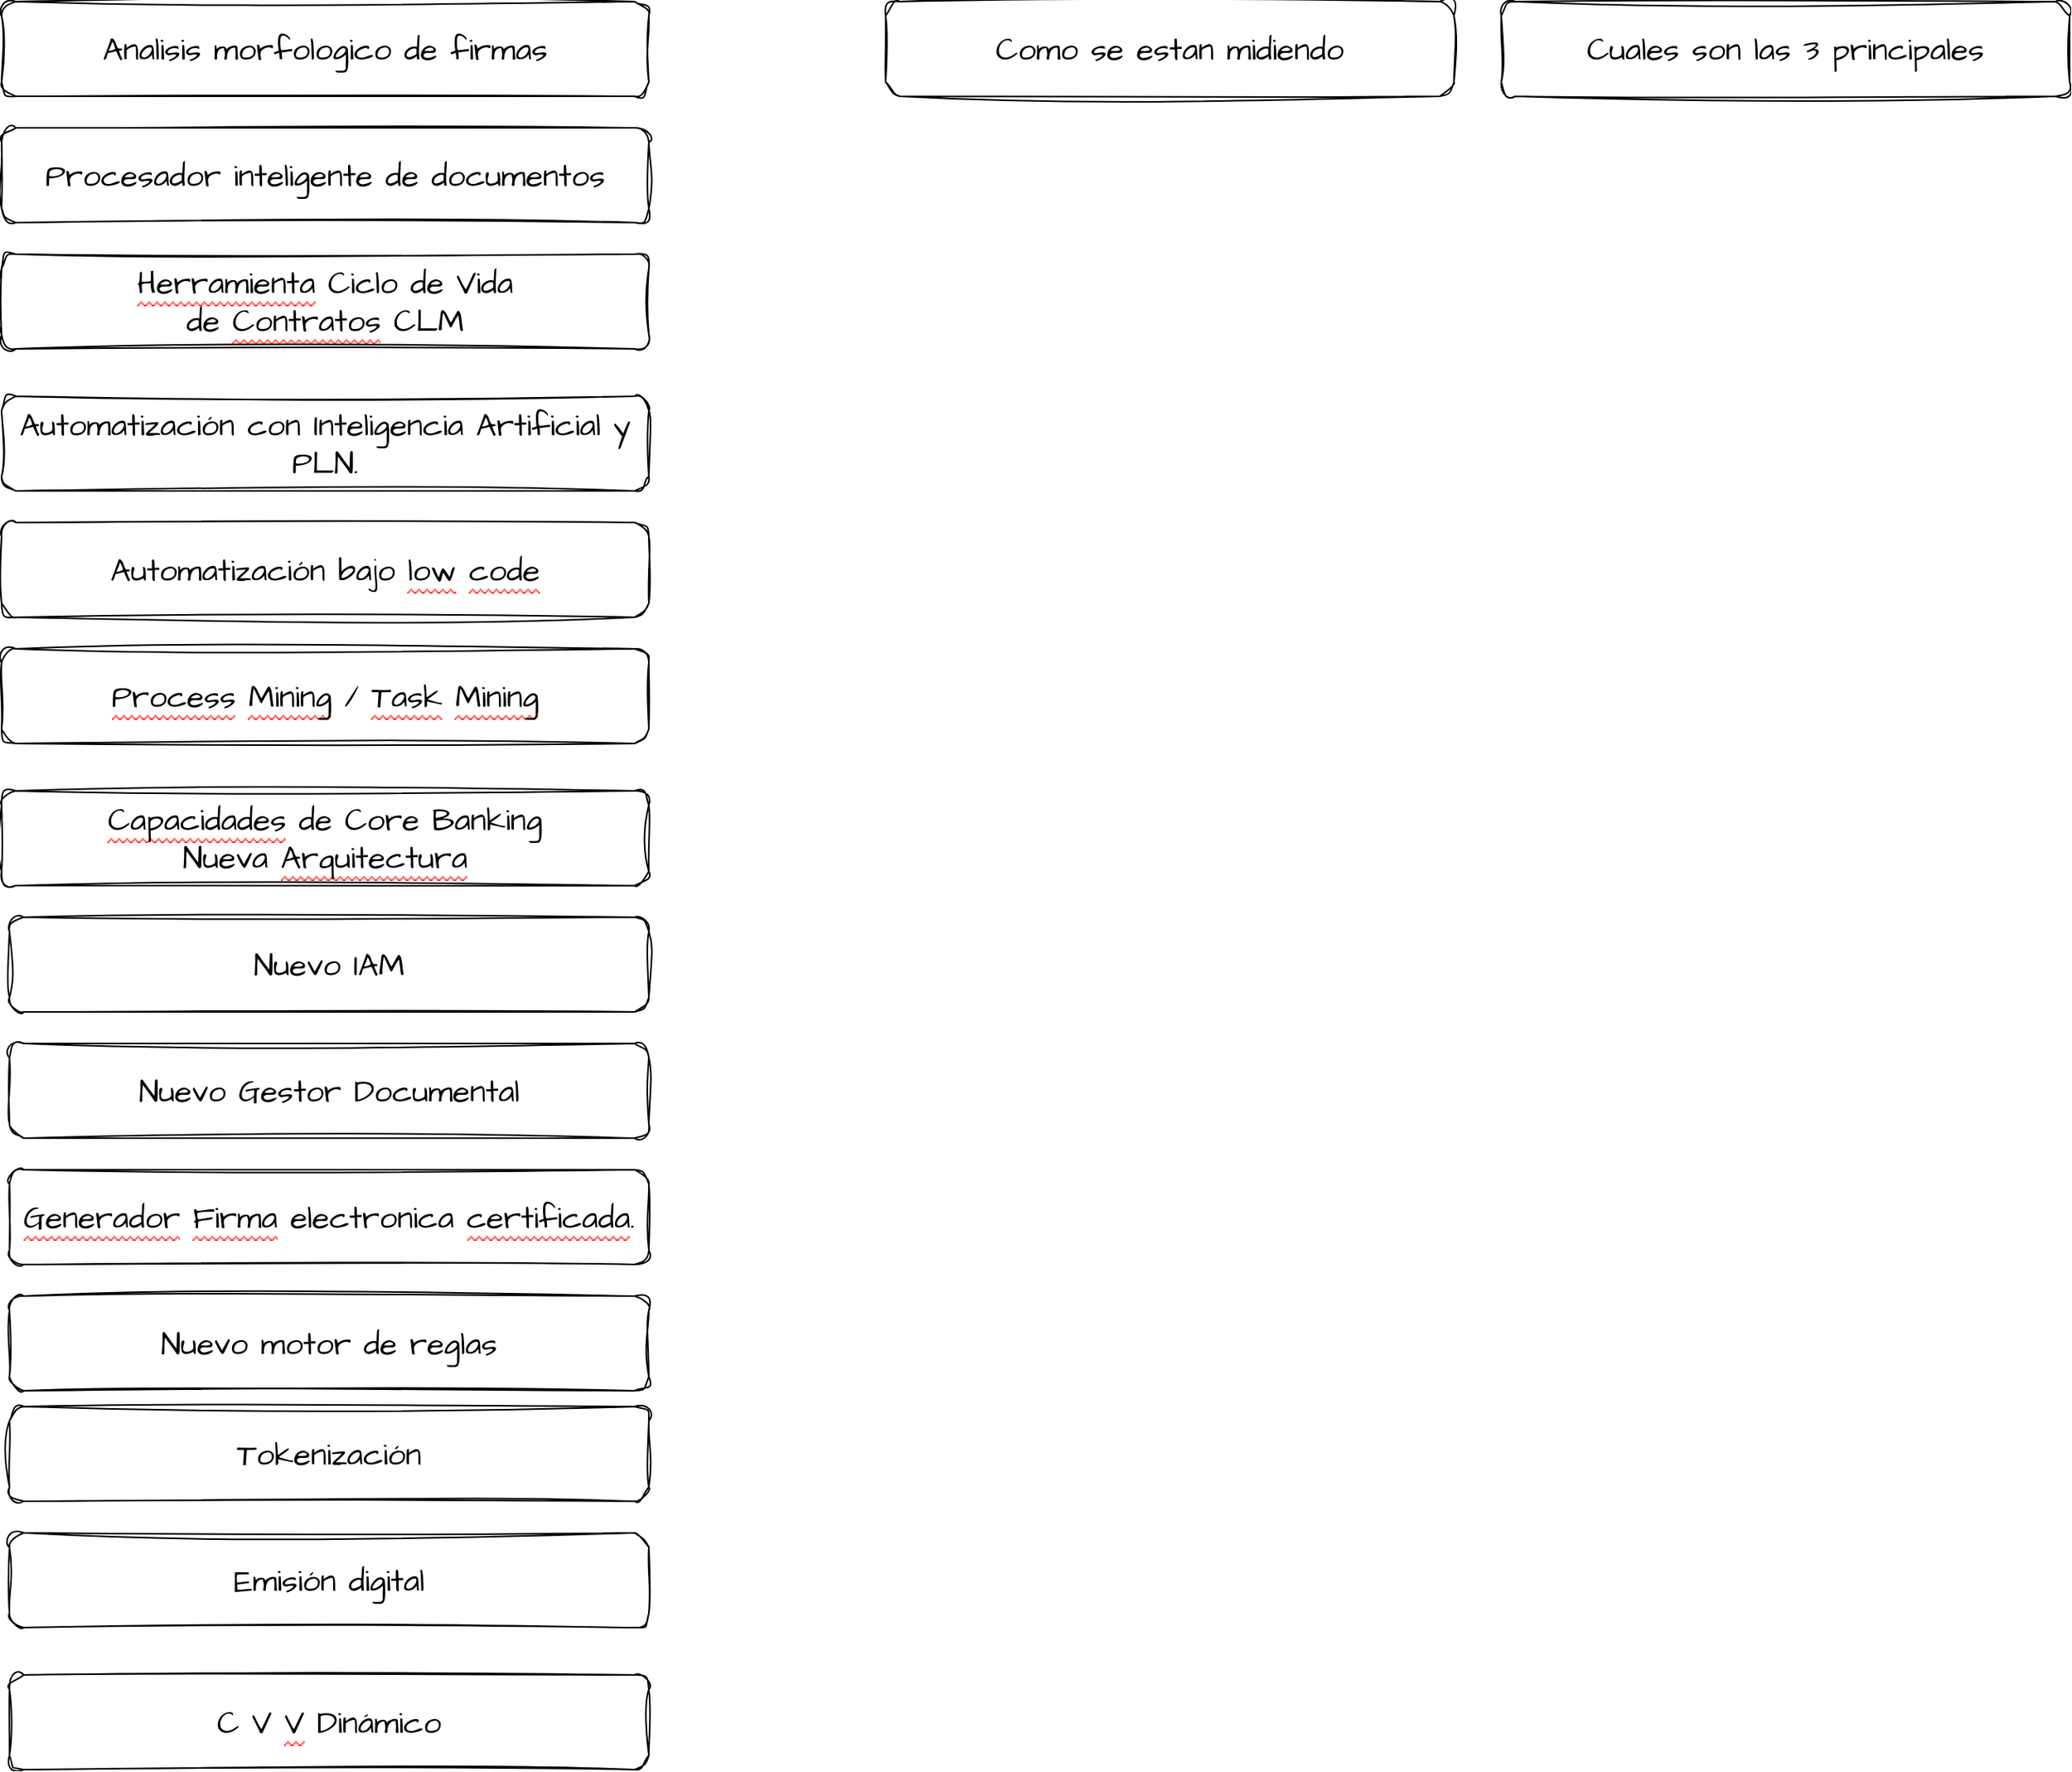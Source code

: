 <mxfile version="20.8.3" type="github">
  <diagram id="gyTtBOqPCFHDrv6453Xi" name="Page-1">
    <mxGraphModel dx="2269" dy="1234" grid="1" gridSize="10" guides="1" tooltips="1" connect="1" arrows="1" fold="1" page="1" pageScale="1" pageWidth="850" pageHeight="1100" math="0" shadow="0">
      <root>
        <mxCell id="0" />
        <mxCell id="1" parent="0" />
        <mxCell id="X8109m-stx2JQNyGRJrr-1" value="Analisis morfologico de firmas" style="rounded=1;whiteSpace=wrap;html=1;sketch=1;hachureGap=4;jiggle=2;curveFitting=1;fontFamily=Architects Daughter;fontSource=https%3A%2F%2Ffonts.googleapis.com%2Fcss%3Ffamily%3DArchitects%2BDaughter;fontSize=20;fontColor=#000000;labelBackgroundColor=none;" parent="1" vertex="1">
          <mxGeometry x="70" y="60" width="410" height="60" as="geometry" />
        </mxCell>
        <mxCell id="X8109m-stx2JQNyGRJrr-2" value="Procesador inteligente de documentos" style="text;whiteSpace=wrap;html=1;fontSize=20;fontFamily=Architects Daughter;align=center;verticalAlign=middle;fillColor=default;strokeColor=default;rounded=1;sketch=1;hachureGap=4;jiggle=2;curveFitting=1;fontSource=https%3A%2F%2Ffonts.googleapis.com%2Fcss%3Ffamily%3DArchitects%2BDaughter;fontColor=#000000;labelBackgroundColor=none;" parent="1" vertex="1">
          <mxGeometry x="70" y="140" width="410" height="60" as="geometry" />
        </mxCell>
        <mxCell id="X8109m-stx2JQNyGRJrr-5" value="&lt;span style=&quot;margin: 0px; padding: 0.01px 0px 0px; user-select: text; -webkit-user-drag: none; -webkit-tap-highlight-color: transparent; touch-action: pan-x pan-y; font-variant-numeric: normal; font-variant-east-asian: normal; letter-spacing: 0px; text-align: left; font-size: 20px; font-kerning: none; line-height: 10px; vertical-align: -0.01px;&quot; lang=&quot;EN-US&quot; class=&quot;TextRun SCXP16540684 BCX0&quot; data-contrast=&quot;none&quot; data-usefontface=&quot;false&quot;&gt;&lt;span style=&quot;margin: 0px; padding: 0px; user-select: text; -webkit-user-drag: none; -webkit-tap-highlight-color: transparent; touch-action: pan-x pan-y; background-repeat: repeat-x; background-position: left bottom; background-image: url(&amp;quot;data:image/gif;base64,R0lGODlhBQAEAJECAP////8AAAAAAAAAACH5BAEAAAIALAAAAAAFAAQAAAIIlGAXCCHrTCgAOw==&amp;quot;); border-bottom: 1px solid transparent; vertical-align: 0.01px; line-height: 0px; position: relative; font-size: 20px;&quot; class=&quot;SpellingError SCXP16540684 BCX0&quot;&gt;Herramienta&lt;/span&gt;&lt;/span&gt;&lt;span style=&quot;margin: 0px; padding: 0.01px 0px 0px; user-select: text; -webkit-user-drag: none; -webkit-tap-highlight-color: transparent; touch-action: pan-x pan-y; font-variant-numeric: normal; font-variant-east-asian: normal; letter-spacing: 0px; text-align: left; font-size: 20px; font-kerning: none; line-height: 10px; vertical-align: -0.01px;&quot; lang=&quot;EN-US&quot; class=&quot;TextRun SCXP16540684 BCX0&quot; data-contrast=&quot;none&quot; data-usefontface=&quot;false&quot;&gt;&lt;span style=&quot;margin: 0px; padding: 0px; user-select: text; -webkit-user-drag: none; -webkit-tap-highlight-color: transparent; touch-action: pan-x pan-y; vertical-align: 0.01px; line-height: 0px; position: relative; font-size: 20px;&quot; class=&quot;NormalTextRun SCXP16540684 BCX0&quot;&gt;&amp;nbsp;&lt;/span&gt;&lt;/span&gt;&lt;span style=&quot;margin: 0px; padding: 0.01px 0px 0px; user-select: text; -webkit-user-drag: none; -webkit-tap-highlight-color: transparent; touch-action: pan-x pan-y; font-variant-numeric: normal; font-variant-east-asian: normal; letter-spacing: 0px; text-align: left; font-size: 20px; font-kerning: none; line-height: 10px; vertical-align: -0.01px;&quot; lang=&quot;EN-US&quot; class=&quot;TextRun SCXP16540684 BCX0&quot; data-contrast=&quot;none&quot; data-usefontface=&quot;false&quot;&gt;&lt;span style=&quot;margin: 0px; padding: 0px; user-select: text; -webkit-user-drag: none; -webkit-tap-highlight-color: transparent; touch-action: pan-x pan-y; vertical-align: 0.01px; line-height: 0px; position: relative; font-size: 20px;&quot; class=&quot;NormalTextRun SCXP16540684 BCX0&quot;&gt;Ciclo&lt;/span&gt;&lt;/span&gt;&lt;span style=&quot;margin: 0px; padding: 0.01px 0px 0px; user-select: text; -webkit-user-drag: none; -webkit-tap-highlight-color: transparent; touch-action: pan-x pan-y; font-variant-numeric: normal; font-variant-east-asian: normal; letter-spacing: 0px; text-align: left; font-size: 20px; font-kerning: none; line-height: 10px; vertical-align: -0.01px;&quot; lang=&quot;EN-US&quot; class=&quot;TextRun SCXP16540684 BCX0&quot; data-contrast=&quot;none&quot; data-usefontface=&quot;false&quot;&gt;&lt;span style=&quot;margin: 0px; padding: 0px; user-select: text; -webkit-user-drag: none; -webkit-tap-highlight-color: transparent; touch-action: pan-x pan-y; vertical-align: 0.01px; line-height: 0px; position: relative; font-size: 20px;&quot; class=&quot;NormalTextRun SCXP16540684 BCX0&quot;&gt;&amp;nbsp;de Vida de&amp;nbsp;&lt;/span&gt;&lt;span style=&quot;margin: 0px; padding: 0px; user-select: text; -webkit-user-drag: none; -webkit-tap-highlight-color: transparent; touch-action: pan-x pan-y; background-repeat: repeat-x; background-position: left bottom; background-image: url(&amp;quot;data:image/gif;base64,R0lGODlhBQAEAJECAP////8AAAAAAAAAACH5BAEAAAIALAAAAAAFAAQAAAIIlGAXCCHrTCgAOw==&amp;quot;); border-bottom: 1px solid transparent; vertical-align: 0.01px; line-height: 0px; position: relative; font-size: 20px;&quot; class=&quot;SpellingError SCXP16540684 BCX0&quot;&gt;Contratos&lt;/span&gt;&lt;span style=&quot;margin: 0px; padding: 0px; user-select: text; -webkit-user-drag: none; -webkit-tap-highlight-color: transparent; touch-action: pan-x pan-y; vertical-align: 0.01px; line-height: 0px; position: relative; font-size: 20px;&quot; class=&quot;NormalTextRun SCXP16540684 BCX0&quot;&gt;&amp;nbsp;CLM&lt;/span&gt;&lt;/span&gt;&lt;span style=&quot;margin: 0px; padding: 0px; user-select: text; -webkit-user-drag: none; -webkit-tap-highlight-color: transparent; touch-action: pan-x pan-y; text-align: left; font-size: 20px; line-height: 0px;&quot; class=&quot;EOP SCXP16540684 BCX0&quot;&gt;​&lt;/span&gt;" style="rounded=1;whiteSpace=wrap;html=1;sketch=1;hachureGap=4;jiggle=2;curveFitting=1;fontFamily=Architects Daughter;fontSource=https%3A%2F%2Ffonts.googleapis.com%2Fcss%3Ffamily%3DArchitects%2BDaughter;fontSize=20;gradientColor=none;fontColor=#000000;labelBackgroundColor=none;" parent="1" vertex="1">
          <mxGeometry x="70" y="220" width="410" height="60" as="geometry" />
        </mxCell>
        <mxCell id="X8109m-stx2JQNyGRJrr-8" value="&lt;span style=&quot;border-color: var(--border-color); font-variant-numeric: normal; font-variant-east-asian: normal; letter-spacing: 0px; margin: 0px; padding: 0.01px 0px 0px; user-select: text; -webkit-user-drag: none; -webkit-tap-highlight-color: transparent; touch-action: pan-x pan-y; text-align: left; font-size: 20px; font-kerning: none; line-height: 10px; vertical-align: -0.01px;&quot; lang=&quot;ES-ES&quot; class=&quot;TextRun SCXP204502447 BCX0&quot; data-contrast=&quot;none&quot; data-usefontface=&quot;false&quot;&gt;&lt;span style=&quot;border-color: var(--border-color); margin: 0px; padding: 0px; user-select: text; -webkit-user-drag: none; -webkit-tap-highlight-color: transparent; touch-action: pan-x pan-y; vertical-align: 0.01px; line-height: 0px; position: relative; font-size: 20px;&quot; class=&quot;NormalTextRun SCXP204502447 BCX0&quot;&gt;Automatización con Inteligencia Artificial y PLN.&lt;/span&gt;&lt;/span&gt;&lt;span style=&quot;border-color: var(--border-color); margin: 0px; padding: 0px; user-select: text; -webkit-user-drag: none; -webkit-tap-highlight-color: transparent; touch-action: pan-x pan-y; text-align: left; font-size: 20px; line-height: 0px;&quot; class=&quot;EOP SCXP204502447 BCX0&quot;&gt;​&lt;/span&gt;" style="rounded=1;whiteSpace=wrap;html=1;sketch=1;hachureGap=4;jiggle=2;curveFitting=1;fontFamily=Architects Daughter;fontSource=https%3A%2F%2Ffonts.googleapis.com%2Fcss%3Ffamily%3DArchitects%2BDaughter;fontSize=20;fontColor=#000000;labelBackgroundColor=none;" parent="1" vertex="1">
          <mxGeometry x="70" y="310" width="410" height="60" as="geometry" />
        </mxCell>
        <mxCell id="X8109m-stx2JQNyGRJrr-9" value="&lt;span style=&quot;border-color: var(--border-color); font-variant-numeric: normal; font-variant-east-asian: normal; letter-spacing: 0px; margin: 0px; padding: 0.01px 0px 0px; user-select: text; -webkit-user-drag: none; -webkit-tap-highlight-color: transparent; touch-action: pan-x pan-y; text-align: left; font-size: 20px; font-kerning: none; line-height: 10px; vertical-align: -0.01px;&quot; lang=&quot;ES-ES&quot; class=&quot;TextRun SCXP37964244 BCX0&quot; data-contrast=&quot;none&quot; data-usefontface=&quot;false&quot;&gt;&lt;span style=&quot;border-color: var(--border-color); margin: 0px; padding: 0px; user-select: text; -webkit-user-drag: none; -webkit-tap-highlight-color: transparent; touch-action: pan-x pan-y; vertical-align: 0.01px; line-height: 0px; position: relative; font-size: 20px;&quot; class=&quot;NormalTextRun SCXP37964244 BCX0&quot;&gt;Automatización bajo&lt;span style=&quot;border-color: var(--border-color); font-size: 20px;&quot;&gt;&amp;nbsp;&lt;/span&gt;&lt;/span&gt;&lt;/span&gt;&lt;span style=&quot;border-color: var(--border-color); font-variant-numeric: normal; font-variant-east-asian: normal; letter-spacing: 0px; margin: 0px; padding: 0.01px 0px 0px; user-select: text; -webkit-user-drag: none; -webkit-tap-highlight-color: transparent; touch-action: pan-x pan-y; text-align: left; font-size: 20px; font-kerning: none; line-height: 10px; vertical-align: -0.01px;&quot; lang=&quot;ES-ES&quot; class=&quot;TextRun SCXP37964244 BCX0&quot; data-contrast=&quot;none&quot; data-usefontface=&quot;false&quot;&gt;&lt;span style=&quot;border-bottom: 1px solid transparent; margin: 0px; padding: 0px; user-select: text; -webkit-user-drag: none; -webkit-tap-highlight-color: transparent; touch-action: pan-x pan-y; background-repeat: repeat-x; background-position: left bottom; background-image: url(&amp;quot;data:image/gif;base64,R0lGODlhBQAEAJECAP////8AAAAAAAAAACH5BAEAAAIALAAAAAAFAAQAAAIIlGAXCCHrTCgAOw==&amp;quot;); vertical-align: 0.01px; line-height: 0px; position: relative; font-size: 20px;&quot; class=&quot;SpellingError SCXP37964244 BCX0&quot;&gt;low&lt;/span&gt;&lt;/span&gt;&lt;span style=&quot;border-color: var(--border-color); font-variant-numeric: normal; font-variant-east-asian: normal; letter-spacing: 0px; margin: 0px; padding: 0.01px 0px 0px; user-select: text; -webkit-user-drag: none; -webkit-tap-highlight-color: transparent; touch-action: pan-x pan-y; text-align: left; font-size: 20px; font-kerning: none; line-height: 10px; vertical-align: -0.01px;&quot; lang=&quot;ES-ES&quot; class=&quot;TextRun SCXP37964244 BCX0&quot; data-contrast=&quot;none&quot; data-usefontface=&quot;false&quot;&gt;&lt;span style=&quot;border-color: var(--border-color); margin: 0px; padding: 0px; user-select: text; -webkit-user-drag: none; -webkit-tap-highlight-color: transparent; touch-action: pan-x pan-y; vertical-align: 0.01px; line-height: 0px; position: relative; font-size: 20px;&quot; class=&quot;NormalTextRun SCXP37964244 BCX0&quot;&gt;&lt;span style=&quot;border-color: var(--border-color); font-size: 20px;&quot;&gt;&amp;nbsp;&lt;/span&gt;&lt;/span&gt;&lt;/span&gt;&lt;span style=&quot;border-color: var(--border-color); font-variant-numeric: normal; font-variant-east-asian: normal; letter-spacing: 0px; margin: 0px; padding: 0.01px 0px 0px; user-select: text; -webkit-user-drag: none; -webkit-tap-highlight-color: transparent; touch-action: pan-x pan-y; text-align: left; font-size: 20px; font-kerning: none; line-height: 10px; vertical-align: -0.01px;&quot; lang=&quot;ES-ES&quot; class=&quot;TextRun SCXP37964244 BCX0&quot; data-contrast=&quot;none&quot; data-usefontface=&quot;false&quot;&gt;&lt;span style=&quot;border-bottom: 1px solid transparent; margin: 0px; padding: 0px; user-select: text; -webkit-user-drag: none; -webkit-tap-highlight-color: transparent; touch-action: pan-x pan-y; background-repeat: repeat-x; background-position: left bottom; background-image: url(&amp;quot;data:image/gif;base64,R0lGODlhBQAEAJECAP////8AAAAAAAAAACH5BAEAAAIALAAAAAAFAAQAAAIIlGAXCCHrTCgAOw==&amp;quot;); vertical-align: 0.01px; line-height: 0px; position: relative; font-size: 20px;&quot; class=&quot;SpellingError SCXP37964244 BCX0&quot;&gt;code&lt;/span&gt;&lt;/span&gt;&lt;span style=&quot;border-color: var(--border-color); margin: 0px; padding: 0px; user-select: text; -webkit-user-drag: none; -webkit-tap-highlight-color: transparent; touch-action: pan-x pan-y; text-align: left; font-size: 20px; line-height: 0px;&quot; class=&quot;EOP SCXP37964244 BCX0&quot;&gt;​&lt;/span&gt;" style="rounded=1;whiteSpace=wrap;html=1;sketch=1;hachureGap=4;jiggle=2;curveFitting=1;fontFamily=Architects Daughter;fontSource=https%3A%2F%2Ffonts.googleapis.com%2Fcss%3Ffamily%3DArchitects%2BDaughter;fontSize=20;fontColor=#000000;labelBackgroundColor=none;" parent="1" vertex="1">
          <mxGeometry x="70" y="390" width="410" height="60" as="geometry" />
        </mxCell>
        <mxCell id="X8109m-stx2JQNyGRJrr-10" value="&lt;span style=&quot;margin: 0px; padding: 0.01px 0px 0px; user-select: text; -webkit-user-drag: none; -webkit-tap-highlight-color: transparent; touch-action: pan-x pan-y; font-variant-numeric: normal; font-variant-east-asian: normal; letter-spacing: 0px; text-align: left; font-size: 20px; font-kerning: none; line-height: 10px; vertical-align: -0.01px;&quot; lang=&quot;ES-MX&quot; class=&quot;TextRun SCXP263970467 BCX0&quot; data-contrast=&quot;none&quot; data-usefontface=&quot;false&quot;&gt;&lt;span style=&quot;margin: 0px; padding: 0px; user-select: text; -webkit-user-drag: none; -webkit-tap-highlight-color: transparent; touch-action: pan-x pan-y; background-repeat: repeat-x; background-position: left bottom; background-image: url(&amp;quot;data:image/gif;base64,R0lGODlhBQAEAJECAP////8AAAAAAAAAACH5BAEAAAIALAAAAAAFAAQAAAIIlGAXCCHrTCgAOw==&amp;quot;); border-bottom: 1px solid transparent; vertical-align: 0.01px; line-height: 0px; position: relative; font-size: 20px;&quot; class=&quot;SpellingError SCXP263970467 BCX0&quot;&gt;Process&lt;/span&gt;&lt;/span&gt;&lt;span style=&quot;margin: 0px; padding: 0.01px 0px 0px; user-select: text; -webkit-user-drag: none; -webkit-tap-highlight-color: transparent; touch-action: pan-x pan-y; font-variant-numeric: normal; font-variant-east-asian: normal; letter-spacing: 0px; text-align: left; font-size: 20px; font-kerning: none; line-height: 10px; vertical-align: -0.01px;&quot; lang=&quot;ES-MX&quot; class=&quot;TextRun SCXP263970467 BCX0&quot; data-contrast=&quot;none&quot; data-usefontface=&quot;false&quot;&gt;&lt;span style=&quot;margin: 0px; padding: 0px; user-select: text; -webkit-user-drag: none; -webkit-tap-highlight-color: transparent; touch-action: pan-x pan-y; vertical-align: 0.01px; line-height: 0px; position: relative; font-size: 20px;&quot; class=&quot;NormalTextRun SCXP263970467 BCX0&quot;&gt;&amp;nbsp;&lt;/span&gt;&lt;/span&gt;&lt;span style=&quot;margin: 0px; padding: 0.01px 0px 0px; user-select: text; -webkit-user-drag: none; -webkit-tap-highlight-color: transparent; touch-action: pan-x pan-y; font-variant-numeric: normal; font-variant-east-asian: normal; letter-spacing: 0px; text-align: left; font-size: 20px; font-kerning: none; line-height: 10px; vertical-align: -0.01px;&quot; lang=&quot;ES-MX&quot; class=&quot;TextRun SCXP263970467 BCX0&quot; data-contrast=&quot;none&quot; data-usefontface=&quot;false&quot;&gt;&lt;span style=&quot;margin: 0px; padding: 0px; user-select: text; -webkit-user-drag: none; -webkit-tap-highlight-color: transparent; touch-action: pan-x pan-y; background-repeat: repeat-x; background-position: left bottom; background-image: url(&amp;quot;data:image/gif;base64,R0lGODlhBQAEAJECAP////8AAAAAAAAAACH5BAEAAAIALAAAAAAFAAQAAAIIlGAXCCHrTCgAOw==&amp;quot;); border-bottom: 1px solid transparent; vertical-align: 0.01px; line-height: 0px; position: relative; font-size: 20px;&quot; class=&quot;SpellingError SCXP263970467 BCX0&quot;&gt;Mining&lt;/span&gt;&lt;/span&gt;&lt;span style=&quot;margin: 0px; padding: 0.01px 0px 0px; user-select: text; -webkit-user-drag: none; -webkit-tap-highlight-color: transparent; touch-action: pan-x pan-y; font-variant-numeric: normal; font-variant-east-asian: normal; letter-spacing: 0px; text-align: left; font-size: 20px; font-kerning: none; line-height: 10px; vertical-align: -0.01px;&quot; lang=&quot;ES-MX&quot; class=&quot;TextRun SCXP263970467 BCX0&quot; data-contrast=&quot;none&quot; data-usefontface=&quot;false&quot;&gt;&lt;span style=&quot;margin: 0px; padding: 0px; user-select: text; -webkit-user-drag: none; -webkit-tap-highlight-color: transparent; touch-action: pan-x pan-y; vertical-align: 0.01px; line-height: 0px; position: relative; font-size: 20px;&quot; class=&quot;NormalTextRun SCXP263970467 BCX0&quot;&gt;&amp;nbsp;/&amp;nbsp;&lt;/span&gt;&lt;/span&gt;&lt;span style=&quot;margin: 0px; padding: 0.01px 0px 0px; user-select: text; -webkit-user-drag: none; -webkit-tap-highlight-color: transparent; touch-action: pan-x pan-y; font-variant-numeric: normal; font-variant-east-asian: normal; letter-spacing: 0px; text-align: left; font-size: 20px; font-kerning: none; line-height: 10px; vertical-align: -0.01px;&quot; lang=&quot;ES-MX&quot; class=&quot;TextRun SCXP263970467 BCX0&quot; data-contrast=&quot;none&quot; data-usefontface=&quot;false&quot;&gt;&lt;span style=&quot;margin: 0px; padding: 0px; user-select: text; -webkit-user-drag: none; -webkit-tap-highlight-color: transparent; touch-action: pan-x pan-y; background-repeat: repeat-x; background-position: left bottom; background-image: url(&amp;quot;data:image/gif;base64,R0lGODlhBQAEAJECAP////8AAAAAAAAAACH5BAEAAAIALAAAAAAFAAQAAAIIlGAXCCHrTCgAOw==&amp;quot;); border-bottom: 1px solid transparent; vertical-align: 0.01px; line-height: 0px; position: relative; font-size: 20px;&quot; class=&quot;SpellingError SCXP263970467 BCX0&quot;&gt;Task&lt;/span&gt;&lt;/span&gt;&lt;span style=&quot;margin: 0px; padding: 0.01px 0px 0px; user-select: text; -webkit-user-drag: none; -webkit-tap-highlight-color: transparent; touch-action: pan-x pan-y; font-variant-numeric: normal; font-variant-east-asian: normal; letter-spacing: 0px; text-align: left; font-size: 20px; font-kerning: none; line-height: 10px; vertical-align: -0.01px;&quot; lang=&quot;ES-MX&quot; class=&quot;TextRun SCXP263970467 BCX0&quot; data-contrast=&quot;none&quot; data-usefontface=&quot;false&quot;&gt;&lt;span style=&quot;margin: 0px; padding: 0px; user-select: text; -webkit-user-drag: none; -webkit-tap-highlight-color: transparent; touch-action: pan-x pan-y; vertical-align: 0.01px; line-height: 0px; position: relative; font-size: 20px;&quot; class=&quot;NormalTextRun SCXP263970467 BCX0&quot;&gt;&amp;nbsp;&lt;/span&gt;&lt;/span&gt;&lt;span style=&quot;margin: 0px; padding: 0.01px 0px 0px; user-select: text; -webkit-user-drag: none; -webkit-tap-highlight-color: transparent; touch-action: pan-x pan-y; font-variant-numeric: normal; font-variant-east-asian: normal; letter-spacing: 0px; text-align: left; font-size: 20px; font-kerning: none; line-height: 10px; vertical-align: -0.01px;&quot; lang=&quot;ES-MX&quot; class=&quot;TextRun SCXP263970467 BCX0&quot; data-contrast=&quot;none&quot; data-usefontface=&quot;false&quot;&gt;&lt;span style=&quot;margin: 0px; padding: 0px; user-select: text; -webkit-user-drag: none; -webkit-tap-highlight-color: transparent; touch-action: pan-x pan-y; background-repeat: repeat-x; background-position: left bottom; background-image: url(&amp;quot;data:image/gif;base64,R0lGODlhBQAEAJECAP////8AAAAAAAAAACH5BAEAAAIALAAAAAAFAAQAAAIIlGAXCCHrTCgAOw==&amp;quot;); border-bottom: 1px solid transparent; vertical-align: 0.01px; line-height: 0px; position: relative; font-size: 20px;&quot; class=&quot;SpellingError SCXP263970467 BCX0&quot;&gt;Mining&lt;/span&gt;&lt;/span&gt;&lt;span style=&quot;margin: 0px; padding: 0px; user-select: text; -webkit-user-drag: none; -webkit-tap-highlight-color: transparent; touch-action: pan-x pan-y; text-align: left; font-size: 20px; line-height: 0px;&quot; class=&quot;EOP SCXP263970467 BCX0&quot;&gt;​&lt;/span&gt;" style="rounded=1;whiteSpace=wrap;html=1;sketch=1;hachureGap=4;jiggle=2;curveFitting=1;fontFamily=Architects Daughter;fontSource=https%3A%2F%2Ffonts.googleapis.com%2Fcss%3Ffamily%3DArchitects%2BDaughter;fontSize=20;fontColor=#000000;labelBackgroundColor=none;" parent="1" vertex="1">
          <mxGeometry x="70" y="470" width="410" height="60" as="geometry" />
        </mxCell>
        <mxCell id="X8109m-stx2JQNyGRJrr-11" value="&lt;span style=&quot;margin: 0px; padding: 0.01px 0px 0px; user-select: text; -webkit-user-drag: none; -webkit-tap-highlight-color: transparent; touch-action: pan-x pan-y; font-variant-numeric: normal; font-variant-east-asian: normal; letter-spacing: 0px; text-align: left; font-size: 20px; font-kerning: none; line-height: 10px; vertical-align: -0.01px;&quot; lang=&quot;EN-US&quot; class=&quot;TextRun SCXP249253817 BCX0&quot; data-contrast=&quot;none&quot; data-usefontface=&quot;false&quot;&gt;&lt;span style=&quot;margin: 0px; padding: 0px; user-select: text; -webkit-user-drag: none; -webkit-tap-highlight-color: transparent; touch-action: pan-x pan-y; background-repeat: repeat-x; background-position: left bottom; background-image: url(&amp;quot;data:image/gif;base64,R0lGODlhBQAEAJECAP////8AAAAAAAAAACH5BAEAAAIALAAAAAAFAAQAAAIIlGAXCCHrTCgAOw==&amp;quot;); border-bottom: 1px solid transparent; vertical-align: 0.01px; line-height: 0px; position: relative; font-size: 20px;&quot; class=&quot;SpellingError SCXP249253817 BCX0&quot;&gt;Capacidades&lt;/span&gt;&lt;/span&gt;&lt;span style=&quot;margin: 0px; padding: 0.01px 0px 0px; user-select: text; -webkit-user-drag: none; -webkit-tap-highlight-color: transparent; touch-action: pan-x pan-y; font-variant-numeric: normal; font-variant-east-asian: normal; letter-spacing: 0px; text-align: left; font-size: 20px; font-kerning: none; line-height: 10px; vertical-align: -0.01px;&quot; lang=&quot;EN-US&quot; class=&quot;TextRun SCXP249253817 BCX0&quot; data-contrast=&quot;none&quot; data-usefontface=&quot;false&quot;&gt;&lt;span style=&quot;margin: 0px; padding: 0px; user-select: text; -webkit-user-drag: none; -webkit-tap-highlight-color: transparent; touch-action: pan-x pan-y; vertical-align: 0.01px; line-height: 0px; position: relative; font-size: 20px;&quot; class=&quot;NormalTextRun SCXP249253817 BCX0&quot;&gt;&amp;nbsp;de Core Banking Nueva&amp;nbsp;&lt;/span&gt;&lt;span style=&quot;margin: 0px; padding: 0px; user-select: text; -webkit-user-drag: none; -webkit-tap-highlight-color: transparent; touch-action: pan-x pan-y; background-repeat: repeat-x; background-position: left bottom; background-image: url(&amp;quot;data:image/gif;base64,R0lGODlhBQAEAJECAP////8AAAAAAAAAACH5BAEAAAIALAAAAAAFAAQAAAIIlGAXCCHrTCgAOw==&amp;quot;); border-bottom: 1px solid transparent; vertical-align: 0.01px; line-height: 0px; position: relative; font-size: 20px;&quot; class=&quot;SpellingError SCXP249253817 BCX0&quot;&gt;Arquitectura&lt;/span&gt;&lt;/span&gt;&lt;span style=&quot;margin: 0px; padding: 0px; user-select: text; -webkit-user-drag: none; -webkit-tap-highlight-color: transparent; touch-action: pan-x pan-y; text-align: left; font-size: 20px; line-height: 0px;&quot; class=&quot;EOP SCXP249253817 BCX0&quot;&gt;​&lt;/span&gt;" style="rounded=1;whiteSpace=wrap;html=1;sketch=1;hachureGap=4;jiggle=2;curveFitting=1;fontFamily=Architects Daughter;fontSource=https%3A%2F%2Ffonts.googleapis.com%2Fcss%3Ffamily%3DArchitects%2BDaughter;fontSize=20;fontColor=#000000;labelBackgroundColor=none;" parent="1" vertex="1">
          <mxGeometry x="70" y="560" width="410" height="60" as="geometry" />
        </mxCell>
        <mxCell id="X8109m-stx2JQNyGRJrr-13" value="&lt;span style=&quot;margin: 0px; padding: 0.01px 0px 0px; user-select: text; -webkit-user-drag: none; -webkit-tap-highlight-color: transparent; touch-action: pan-x pan-y; font-variant-numeric: normal; font-variant-east-asian: normal; letter-spacing: 0px; text-align: left; font-size: 20px; font-kerning: none; line-height: 10px; vertical-align: -0.01px;&quot; lang=&quot;ES-ES&quot; class=&quot;TextRun SCXP138355457 BCX0&quot; data-contrast=&quot;none&quot; data-usefontface=&quot;false&quot;&gt;&lt;span style=&quot;margin: 0px; padding: 0px; user-select: text; -webkit-user-drag: none; -webkit-tap-highlight-color: transparent; touch-action: pan-x pan-y; vertical-align: 0.01px; line-height: 0px; position: relative; font-size: 20px;&quot; class=&quot;NormalTextRun SCXP138355457 BCX0&quot;&gt;Nuevo IAM&lt;/span&gt;&lt;/span&gt;&lt;span style=&quot;margin: 0px; padding: 0px; user-select: text; -webkit-user-drag: none; -webkit-tap-highlight-color: transparent; touch-action: pan-x pan-y; text-align: left; font-size: 20px; line-height: 0px;&quot; class=&quot;EOP SCXP138355457 BCX0&quot;&gt;​&lt;/span&gt;" style="rounded=1;whiteSpace=wrap;html=1;sketch=1;hachureGap=4;jiggle=2;curveFitting=1;fontFamily=Architects Daughter;fontSource=https%3A%2F%2Ffonts.googleapis.com%2Fcss%3Ffamily%3DArchitects%2BDaughter;fontSize=20;fontColor=#000000;labelBackgroundColor=none;" parent="1" vertex="1">
          <mxGeometry x="75" y="640" width="405" height="60" as="geometry" />
        </mxCell>
        <mxCell id="X8109m-stx2JQNyGRJrr-14" value="&lt;span style=&quot;margin: 0px; padding: 0.01px 0px 0px; user-select: text; -webkit-user-drag: none; -webkit-tap-highlight-color: transparent; touch-action: pan-x pan-y; font-variant-numeric: normal; font-variant-east-asian: normal; letter-spacing: 0px; text-align: left; font-size: 20px; font-kerning: none; line-height: 10px; vertical-align: -0.01px;&quot; lang=&quot;EN-US&quot; class=&quot;TextRun SCXP215410241 BCX0&quot; data-contrast=&quot;none&quot; data-usefontface=&quot;false&quot; data-scheme-color=&quot;@B55F00,8,18:75000&quot;&gt;&lt;span style=&quot;margin: 0px; padding: 0px; user-select: text; -webkit-user-drag: none; -webkit-tap-highlight-color: transparent; touch-action: pan-x pan-y; vertical-align: 0.01px; line-height: 0px; position: relative; font-size: 20px;&quot; class=&quot;NormalTextRun SCXP215410241 BCX0&quot;&gt;Nuevo Gestor Documental&lt;/span&gt;&lt;/span&gt;&lt;span style=&quot;margin: 0px; padding: 0px; user-select: text; -webkit-user-drag: none; -webkit-tap-highlight-color: transparent; touch-action: pan-x pan-y; text-align: left; font-size: 20px; line-height: 0px;&quot; class=&quot;EOP SCXP215410241 BCX0&quot;&gt;​&lt;/span&gt;" style="rounded=1;whiteSpace=wrap;html=1;sketch=1;hachureGap=4;jiggle=2;curveFitting=1;fontFamily=Architects Daughter;fontSource=https%3A%2F%2Ffonts.googleapis.com%2Fcss%3Ffamily%3DArchitects%2BDaughter;fontSize=20;fontColor=#000000;labelBackgroundColor=none;" parent="1" vertex="1">
          <mxGeometry x="75" y="720" width="405" height="60" as="geometry" />
        </mxCell>
        <mxCell id="X8109m-stx2JQNyGRJrr-15" value="&lt;span style=&quot;margin: 0px; padding: 0.01px 0px 0px; user-select: text; -webkit-user-drag: none; -webkit-tap-highlight-color: transparent; touch-action: pan-x pan-y; font-variant-numeric: normal; font-variant-east-asian: normal; letter-spacing: 0px; text-align: left; font-size: 20px; font-kerning: none; line-height: 10px; vertical-align: -0.01px;&quot; lang=&quot;EN-US&quot; class=&quot;TextRun SCXP170444952 BCX0&quot; data-contrast=&quot;none&quot; data-usefontface=&quot;false&quot; data-scheme-color=&quot;@B55F00,8,18:75000&quot;&gt;&lt;span style=&quot;margin: 0px; padding: 0px; user-select: text; -webkit-user-drag: none; -webkit-tap-highlight-color: transparent; touch-action: pan-x pan-y; background-repeat: repeat-x; background-position: left bottom; background-image: url(&amp;quot;data:image/gif;base64,R0lGODlhBQAEAJECAP////8AAAAAAAAAACH5BAEAAAIALAAAAAAFAAQAAAIIlGAXCCHrTCgAOw==&amp;quot;); border-bottom: 1px solid transparent; vertical-align: 0.01px; line-height: 0px; position: relative; font-size: 20px;&quot; class=&quot;SpellingError SCXP170444952 BCX0&quot;&gt;Generador&lt;/span&gt;&lt;/span&gt;&lt;span style=&quot;margin: 0px; padding: 0.01px 0px 0px; user-select: text; -webkit-user-drag: none; -webkit-tap-highlight-color: transparent; touch-action: pan-x pan-y; font-variant-numeric: normal; font-variant-east-asian: normal; letter-spacing: 0px; text-align: left; font-size: 20px; font-kerning: none; line-height: 10px; vertical-align: -0.01px;&quot; lang=&quot;EN-US&quot; class=&quot;TextRun SCXP170444952 BCX0&quot; data-contrast=&quot;none&quot; data-usefontface=&quot;false&quot; data-scheme-color=&quot;@B55F00,8,18:75000&quot;&gt;&lt;span style=&quot;margin: 0px; padding: 0px; user-select: text; -webkit-user-drag: none; -webkit-tap-highlight-color: transparent; touch-action: pan-x pan-y; vertical-align: 0.01px; line-height: 0px; position: relative; font-size: 20px;&quot; class=&quot;NormalTextRun SCXP170444952 BCX0&quot;&gt;&amp;nbsp;&lt;/span&gt;&lt;/span&gt;&lt;span style=&quot;margin: 0px; padding: 0.01px 0px 0px; user-select: text; -webkit-user-drag: none; -webkit-tap-highlight-color: transparent; touch-action: pan-x pan-y; font-variant-numeric: normal; font-variant-east-asian: normal; letter-spacing: 0px; text-align: left; font-size: 20px; font-kerning: none; line-height: 10px; vertical-align: -0.01px;&quot; lang=&quot;EN-US&quot; class=&quot;TextRun SCXP170444952 BCX0&quot; data-contrast=&quot;none&quot; data-usefontface=&quot;false&quot; data-scheme-color=&quot;@B55F00,8,18:75000&quot;&gt;&lt;span style=&quot;margin: 0px; padding: 0px; user-select: text; -webkit-user-drag: none; -webkit-tap-highlight-color: transparent; touch-action: pan-x pan-y; background-repeat: repeat-x; background-position: left bottom; background-image: url(&amp;quot;data:image/gif;base64,R0lGODlhBQAEAJECAP////8AAAAAAAAAACH5BAEAAAIALAAAAAAFAAQAAAIIlGAXCCHrTCgAOw==&amp;quot;); border-bottom: 1px solid transparent; vertical-align: 0.01px; line-height: 0px; position: relative; font-size: 20px;&quot; class=&quot;SpellingError SCXP170444952 BCX0&quot;&gt;Firma&lt;/span&gt;&lt;/span&gt;&lt;span style=&quot;margin: 0px; padding: 0.01px 0px 0px; user-select: text; -webkit-user-drag: none; -webkit-tap-highlight-color: transparent; touch-action: pan-x pan-y; font-variant-numeric: normal; font-variant-east-asian: normal; letter-spacing: 0px; text-align: left; font-size: 20px; font-kerning: none; line-height: 10px; vertical-align: -0.01px;&quot; lang=&quot;EN-US&quot; class=&quot;TextRun SCXP170444952 BCX0&quot; data-contrast=&quot;none&quot; data-usefontface=&quot;false&quot; data-scheme-color=&quot;@B55F00,8,18:75000&quot;&gt;&lt;span style=&quot;margin: 0px; padding: 0px; user-select: text; -webkit-user-drag: none; -webkit-tap-highlight-color: transparent; touch-action: pan-x pan-y; vertical-align: 0.01px; line-height: 0px; position: relative; font-size: 20px;&quot; class=&quot;NormalTextRun SCXP170444952 BCX0&quot;&gt;&amp;nbsp;electronica&amp;nbsp;&lt;/span&gt;&lt;/span&gt;&lt;span style=&quot;margin: 0px; padding: 0.01px 0px 0px; user-select: text; -webkit-user-drag: none; -webkit-tap-highlight-color: transparent; touch-action: pan-x pan-y; font-variant-numeric: normal; font-variant-east-asian: normal; letter-spacing: 0px; text-align: left; font-size: 20px; font-kerning: none; line-height: 10px; vertical-align: -0.01px;&quot; lang=&quot;EN-US&quot; class=&quot;TextRun SCXP170444952 BCX0&quot; data-contrast=&quot;none&quot; data-usefontface=&quot;false&quot; data-scheme-color=&quot;@B55F00,8,18:75000&quot;&gt;&lt;span style=&quot;margin: 0px; padding: 0px; user-select: text; -webkit-user-drag: none; -webkit-tap-highlight-color: transparent; touch-action: pan-x pan-y; background-repeat: repeat-x; background-position: left bottom; background-image: url(&amp;quot;data:image/gif;base64,R0lGODlhBQAEAJECAP////8AAAAAAAAAACH5BAEAAAIALAAAAAAFAAQAAAIIlGAXCCHrTCgAOw==&amp;quot;); border-bottom: 1px solid transparent; vertical-align: 0.01px; line-height: 0px; position: relative; font-size: 20px;&quot; class=&quot;SpellingError SCXP170444952 BCX0&quot;&gt;certificada&lt;/span&gt;&lt;/span&gt;&lt;span style=&quot;margin: 0px; padding: 0.01px 0px 0px; user-select: text; -webkit-user-drag: none; -webkit-tap-highlight-color: transparent; touch-action: pan-x pan-y; font-variant-numeric: normal; font-variant-east-asian: normal; letter-spacing: 0px; text-align: left; font-size: 20px; font-kerning: none; line-height: 10px; vertical-align: -0.01px;&quot; lang=&quot;EN-US&quot; class=&quot;TextRun SCXP170444952 BCX0&quot; data-contrast=&quot;none&quot; data-usefontface=&quot;false&quot; data-scheme-color=&quot;@B55F00,8,18:75000&quot;&gt;&lt;span style=&quot;margin: 0px; padding: 0px; user-select: text; -webkit-user-drag: none; -webkit-tap-highlight-color: transparent; touch-action: pan-x pan-y; vertical-align: 0.01px; line-height: 0px; position: relative; font-size: 20px;&quot; class=&quot;NormalTextRun SCXP170444952 BCX0&quot;&gt;.&lt;/span&gt;&lt;/span&gt;&lt;span style=&quot;margin: 0px; padding: 0px; user-select: text; -webkit-user-drag: none; -webkit-tap-highlight-color: transparent; touch-action: pan-x pan-y; text-align: left; font-size: 20px; line-height: 0px;&quot; class=&quot;EOP SCXP170444952 BCX0&quot;&gt;​&lt;/span&gt;" style="rounded=1;whiteSpace=wrap;html=1;sketch=1;hachureGap=4;jiggle=2;curveFitting=1;fontFamily=Architects Daughter;fontSource=https%3A%2F%2Ffonts.googleapis.com%2Fcss%3Ffamily%3DArchitects%2BDaughter;fontSize=20;fontColor=#000000;labelBackgroundColor=none;" parent="1" vertex="1">
          <mxGeometry x="75" y="800" width="405" height="60" as="geometry" />
        </mxCell>
        <mxCell id="X8109m-stx2JQNyGRJrr-16" value="&lt;span style=&quot;margin: 0px; padding: 0.01px 0px 0px; user-select: text; -webkit-user-drag: none; -webkit-tap-highlight-color: transparent; touch-action: pan-x pan-y; font-variant-numeric: normal; font-variant-east-asian: normal; letter-spacing: 0px; text-align: left; font-size: 20px; font-kerning: none; line-height: 10px; vertical-align: -0.01px;&quot; lang=&quot;ES-MX&quot; class=&quot;TextRun SCXP256422290 BCX0&quot; data-contrast=&quot;none&quot; data-usefontface=&quot;false&quot;&gt;&lt;span style=&quot;margin: 0px; padding: 0px; user-select: text; -webkit-user-drag: none; -webkit-tap-highlight-color: transparent; touch-action: pan-x pan-y; vertical-align: 0.01px; line-height: 0px; position: relative; font-size: 20px;&quot; class=&quot;NormalTextRun SCXP256422290 BCX0&quot;&gt;Nuevo motor de reglas&lt;/span&gt;&lt;/span&gt;&lt;span style=&quot;margin: 0px; padding: 0px; user-select: text; -webkit-user-drag: none; -webkit-tap-highlight-color: transparent; touch-action: pan-x pan-y; text-align: left; font-size: 20px; line-height: 0px;&quot; class=&quot;EOP SCXP256422290 BCX0&quot;&gt;​&lt;/span&gt;" style="rounded=1;whiteSpace=wrap;html=1;sketch=1;hachureGap=4;jiggle=2;curveFitting=1;fontFamily=Architects Daughter;fontSource=https%3A%2F%2Ffonts.googleapis.com%2Fcss%3Ffamily%3DArchitects%2BDaughter;fontSize=20;fontColor=#000000;labelBackgroundColor=none;" parent="1" vertex="1">
          <mxGeometry x="75" y="880" width="405" height="60" as="geometry" />
        </mxCell>
        <mxCell id="X8109m-stx2JQNyGRJrr-17" value="&lt;span style=&quot;accent-color: auto; place-content: normal; place-items: normal; place-self: auto; alignment-baseline: auto; animation: 0s ease 0s 1 normal none running none; app-region: none; appearance: none; aspect-ratio: auto; backdrop-filter: none; backface-visibility: visible; background-image: none; background-position: 0% 0%; background-size: auto; background-repeat: repeat; background-attachment: scroll; background-origin: padding-box; background-clip: border-box; background-blend-mode: normal; baseline-shift: 0px; border-image: none 100% / 1 / 0 stretch; border-color: rgb(0, 0, 0); border-collapse: separate; border-end-end-radius: 0px; border-end-start-radius: 0px; border-width: 0px; border-style: none; border-spacing: 0px; border-start-end-radius: 0px; border-start-start-radius: 0px; border-radius: 0px; inset: auto; box-shadow: none; box-sizing: content-box; break-after: auto; break-before: auto; break-inside: auto; buffered-rendering: auto; caption-side: top; caret-color: rgb(0, 0, 0); clear: none; clip: auto; clip-path: none; clip-rule: nonzero; color-interpolation: srgb; color-interpolation-filters: linearrgb; color-rendering: auto; color-scheme: normal; columns: auto auto; column-fill: balance; gap: normal; column-rule: 0px none rgb(0, 0, 0); column-span: none; contain: none; contain-intrinsic-block-size: none; contain-intrinsic-size: none; contain-intrinsic-inline-size: none; container: none; content: normal; content-visibility: visible; counter-increment: none; counter-reset: none; counter-set: none; cursor: text; cx: 0px; cy: 0px; d: none; direction: ltr; display: inline; dominant-baseline: auto; empty-cells: show; fill: rgb(0, 0, 0); fill-opacity: 1; fill-rule: nonzero; filter: none; flex: 0 1 auto; flex-flow: row nowrap; float: none; flood-color: rgb(0, 0, 0); flood-opacity: 1; font-feature-settings: normal; font-kerning: none; font-optical-sizing: auto; font-palette: normal; font-size: 20px; font-stretch: 100%; font-synthesis: weight style small-caps; font-variant-ligatures: no-common-ligatures no-discretionary-ligatures no-historical-ligatures no-contextual; font-variant-numeric: normal; font-variant-east-asian: normal; font-variation-settings: normal; forced-color-adjust: auto; grid-area: auto / auto / auto / auto; grid: auto-flow auto / none; height: auto; hyphenate-character: auto; hyphens: manual; image-orientation: from-image; image-rendering: auto; inline-size: auto; inset-block: auto; inset-inline: auto; isolation: auto; lighting-color: rgb(255, 255, 255); line-height: 10px; list-style: outside none disc; margin: 0px; marker: none; mask: none; mask-type: luminance; max-height: none; max-width: none; min-height: 0px; min-width: 0px; mix-blend-mode: normal; object-fit: fill; object-position: 50% 50%; object-view-box: none; offset: none 0px auto 0deg; opacity: 1; order: 0; outline: rgb(0, 0, 0) none 0px; outline-offset: 0px; overflow: visible; overflow-anchor: auto; overflow-clip-margin: 0px; overflow-wrap: break-word; overscroll-behavior-block: auto; overscroll-behavior-inline: auto; overscroll-behavior: auto; padding: 0.01px 0px 0px; page: auto; paint-order: normal; perspective: none; perspective-origin: 0px 0px; pointer-events: all; position: static; quotes: auto; r: 0px; resize: none; rotate: none; ruby-position: over; rx: auto; ry: auto; scale: none; scroll-behavior: auto; scroll-margin-block: 0px; scroll-margin: 0px; scroll-margin-inline: 0px; scroll-padding-block: auto; scroll-padding: auto; scroll-padding-inline: auto; scroll-snap-align: none; scroll-snap-stop: normal; scroll-snap-type: none; scrollbar-gutter: auto; shape-image-threshold: 0; shape-margin: 0px; shape-outside: none; shape-rendering: auto; speak: normal; stop-color: rgb(0, 0, 0); stop-opacity: 1; stroke: none; stroke-dasharray: none; stroke-dashoffset: 0px; stroke-linecap: butt; stroke-linejoin: miter; stroke-miterlimit: 4; stroke-opacity: 1; stroke-width: 1px; tab-size: 8; table-layout: auto; text-align: left; text-align-last: auto; text-anchor: start; text-combine-upright: none; text-decoration-style: solid; text-decoration-color: rgb(0, 0, 0); text-decoration-skip-ink: none; text-emphasis: none rgb(0, 0, 0); text-emphasis-position: over; text-orientation: mixed; text-overflow: clip; text-rendering: auto; text-shadow: none; text-size-adjust: auto; text-underline-offset: auto; text-underline-position: auto; touch-action: pan-x pan-y; transform: none; transform-box: view-box; transform-origin: 0px 0px; transform-style: flat; transition: all 0s ease 0s; translate: none; unicode-bidi: normal; user-select: text; vector-effect: none; vertical-align: -0.01px; visibility: visible; border-block-end: 0px none rgb(0, 0, 0); border-block-start: 0px none rgb(0, 0, 0); border-inline-end: 0px none rgb(0, 0, 0); -webkit-border-image: none; border-inline-start: 0px none rgb(0, 0, 0); -webkit-box-align: stretch; -webkit-box-decoration-break: slice; -webkit-box-direction: normal; -webkit-box-flex: 0; -webkit-box-ordinal-group: 1; -webkit-box-orient: horizontal; -webkit-box-pack: start; -webkit-font-smoothing: auto; -webkit-highlight: none; -webkit-line-break: after-white-space; -webkit-locale: &amp;quot;en-US&amp;quot;; block-size: auto; margin-block: 0px; margin-inline: 0px; -webkit-mask-box-image-source: none; -webkit-mask-box-image-slice: 0 fill; -webkit-mask-box-image-width: auto; -webkit-mask-box-image-outset: 0; -webkit-mask-box-image-repeat: stretch; -webkit-mask: none 0% 0% / auto repeat border-box border-box; -webkit-mask-composite: source-over; max-block-size: none; max-inline-size: none; min-block-size: 0px; min-inline-size: 0px; padding-block: 0.01px 0px; padding-inline: 0px; -webkit-print-color-adjust: economy; -webkit-rtl-ordering: logical; -webkit-ruby-position: before; -webkit-tap-highlight-color: rgba(0, 0, 0, 0); -webkit-text-combine: none; -webkit-text-fill-color: rgb(0, 0, 0); -webkit-text-orientation: vertical-right; -webkit-text-security: none; -webkit-text-stroke-color: rgb(0, 0, 0); -webkit-user-drag: none; -webkit-user-modify: read-write; -webkit-writing-mode: horizontal-tb; width: auto; will-change: auto; word-break: normal; writing-mode: horizontal-tb; x: 0px; y: 0px; z-index: auto; zoom: 1;&quot; lang=&quot;EN-US&quot; class=&quot;TextRun SCXP247995841 BCX0&quot; data-contrast=&quot;none&quot; data-usefontface=&quot;false&quot;&gt;&lt;span style=&quot;vertical-align: 0.01px; line-height: 0px; position: relative; font-size: 20px;&quot; class=&quot;SpellingError SCXP247995841 BCX0&quot;&gt;Tokenización&lt;/span&gt;&lt;/span&gt;" style="rounded=1;whiteSpace=wrap;html=1;sketch=1;hachureGap=4;jiggle=2;curveFitting=1;fontFamily=Architects Daughter;fontSource=https%3A%2F%2Ffonts.googleapis.com%2Fcss%3Ffamily%3DArchitects%2BDaughter;fontSize=20;fontColor=#000000;labelBackgroundColor=none;" parent="1" vertex="1">
          <mxGeometry x="75" y="950" width="405" height="60" as="geometry" />
        </mxCell>
        <mxCell id="X8109m-stx2JQNyGRJrr-18" value="&lt;span style=&quot;margin: 0px; padding: 0.01px 0px 0px; user-select: text; -webkit-user-drag: none; -webkit-tap-highlight-color: transparent; touch-action: pan-x pan-y; font-variant-numeric: normal; font-variant-east-asian: normal; letter-spacing: 0px; text-align: left; font-size: 20px; font-kerning: none; line-height: 10px; vertical-align: -0.01px;&quot; lang=&quot;ES-ES&quot; class=&quot;TextRun SCXP55534440 BCX0&quot; data-contrast=&quot;none&quot; data-usefontface=&quot;false&quot;&gt;&lt;span style=&quot;margin: 0px; padding: 0px; user-select: text; -webkit-user-drag: none; -webkit-tap-highlight-color: transparent; touch-action: pan-x pan-y; vertical-align: 0.01px; line-height: 0px; position: relative; font-size: 20px;&quot; class=&quot;NormalTextRun SCXP55534440 BCX0&quot;&gt;Emisión digital&lt;/span&gt;&lt;/span&gt;&lt;span style=&quot;margin: 0px; padding: 0px; user-select: text; -webkit-user-drag: none; -webkit-tap-highlight-color: transparent; touch-action: pan-x pan-y; text-align: left; font-size: 20px; line-height: 0px;&quot; class=&quot;EOP SCXP55534440 BCX0&quot;&gt;​&lt;/span&gt;" style="rounded=1;whiteSpace=wrap;html=1;sketch=1;hachureGap=4;jiggle=2;curveFitting=1;fontFamily=Architects Daughter;fontSource=https%3A%2F%2Ffonts.googleapis.com%2Fcss%3Ffamily%3DArchitects%2BDaughter;fontSize=20;fontColor=#000000;labelBackgroundColor=none;" parent="1" vertex="1">
          <mxGeometry x="75" y="1030" width="405" height="60" as="geometry" />
        </mxCell>
        <mxCell id="X8109m-stx2JQNyGRJrr-19" value="&lt;span style=&quot;margin: 0px; padding: 0.01px 0px 0px; user-select: text; -webkit-user-drag: none; -webkit-tap-highlight-color: transparent; touch-action: pan-x pan-y; font-variant-numeric: normal; font-variant-east-asian: normal; letter-spacing: 0px; text-align: left; font-size: 20px; font-kerning: none; line-height: 10px; vertical-align: -0.01px;&quot; lang=&quot;ES-ES&quot; class=&quot;TextRun SCXP144491287 BCX0&quot; data-contrast=&quot;none&quot; data-usefontface=&quot;false&quot;&gt;&lt;span style=&quot;margin: 0px; padding: 0px; user-select: text; -webkit-user-drag: none; -webkit-tap-highlight-color: transparent; touch-action: pan-x pan-y; vertical-align: 0.01px; line-height: 0px; position: relative; font-size: 20px;&quot; class=&quot;NormalTextRun SCXP144491287 BCX0&quot;&gt;C V&amp;nbsp;&lt;/span&gt;&lt;/span&gt;&lt;span style=&quot;margin: 0px; padding: 0.01px 0px 0px; user-select: text; -webkit-user-drag: none; -webkit-tap-highlight-color: transparent; touch-action: pan-x pan-y; font-variant-numeric: normal; font-variant-east-asian: normal; letter-spacing: 0px; text-align: left; font-size: 20px; font-kerning: none; line-height: 10px; vertical-align: -0.01px;&quot; lang=&quot;ES-ES&quot; class=&quot;TextRun SCXP144491287 BCX0&quot; data-contrast=&quot;none&quot; data-usefontface=&quot;false&quot;&gt;&lt;span style=&quot;margin: 0px; padding: 0px; user-select: text; -webkit-user-drag: none; -webkit-tap-highlight-color: transparent; touch-action: pan-x pan-y; background-repeat: repeat-x; background-position: left bottom; background-image: url(&amp;quot;data:image/gif;base64,R0lGODlhBQAEAJECAP////8AAAAAAAAAACH5BAEAAAIALAAAAAAFAAQAAAIIlGAXCCHrTCgAOw==&amp;quot;); border-bottom: 1px solid transparent; vertical-align: 0.01px; line-height: 0px; position: relative; font-size: 20px;&quot; class=&quot;SpellingError SCXP144491287 BCX0&quot;&gt;V&lt;/span&gt;&lt;/span&gt;&lt;span style=&quot;margin: 0px; padding: 0.01px 0px 0px; user-select: text; -webkit-user-drag: none; -webkit-tap-highlight-color: transparent; touch-action: pan-x pan-y; font-variant-numeric: normal; font-variant-east-asian: normal; letter-spacing: 0px; text-align: left; font-size: 20px; font-kerning: none; line-height: 10px; vertical-align: -0.01px;&quot; lang=&quot;ES-ES&quot; class=&quot;TextRun SCXP144491287 BCX0&quot; data-contrast=&quot;none&quot; data-usefontface=&quot;false&quot;&gt;&lt;span style=&quot;margin: 0px; padding: 0px; user-select: text; -webkit-user-drag: none; -webkit-tap-highlight-color: transparent; touch-action: pan-x pan-y; vertical-align: 0.01px; line-height: 0px; position: relative; font-size: 20px;&quot; class=&quot;NormalTextRun SCXP144491287 BCX0&quot;&gt;&amp;nbsp;Dinámico&lt;/span&gt;&lt;/span&gt;&lt;span style=&quot;margin: 0px; padding: 0px; user-select: text; -webkit-user-drag: none; -webkit-tap-highlight-color: transparent; touch-action: pan-x pan-y; text-align: left; font-size: 20px; line-height: 0px;&quot; class=&quot;EOP SCXP144491287 BCX0&quot;&gt;​&lt;/span&gt;" style="rounded=1;whiteSpace=wrap;html=1;sketch=1;hachureGap=4;jiggle=2;curveFitting=1;fontFamily=Architects Daughter;fontSource=https%3A%2F%2Ffonts.googleapis.com%2Fcss%3Ffamily%3DArchitects%2BDaughter;fontSize=20;fontColor=#000000;labelBackgroundColor=none;" parent="1" vertex="1">
          <mxGeometry x="75" y="1120" width="405" height="60" as="geometry" />
        </mxCell>
        <mxCell id="5VzyCzEZ-KTuzNYuNUuX-1" value="Como se estan midiendo" style="rounded=1;whiteSpace=wrap;html=1;sketch=1;hachureGap=4;jiggle=2;curveFitting=1;fontFamily=Architects Daughter;fontSource=https%3A%2F%2Ffonts.googleapis.com%2Fcss%3Ffamily%3DArchitects%2BDaughter;fontSize=20;" vertex="1" parent="1">
          <mxGeometry x="630" y="60" width="360" height="60" as="geometry" />
        </mxCell>
        <mxCell id="5VzyCzEZ-KTuzNYuNUuX-2" value="Cuales son las 3 principales" style="rounded=1;whiteSpace=wrap;html=1;sketch=1;hachureGap=4;jiggle=2;curveFitting=1;fontFamily=Architects Daughter;fontSource=https%3A%2F%2Ffonts.googleapis.com%2Fcss%3Ffamily%3DArchitects%2BDaughter;fontSize=20;" vertex="1" parent="1">
          <mxGeometry x="1020" y="60" width="360" height="60" as="geometry" />
        </mxCell>
      </root>
    </mxGraphModel>
  </diagram>
</mxfile>
